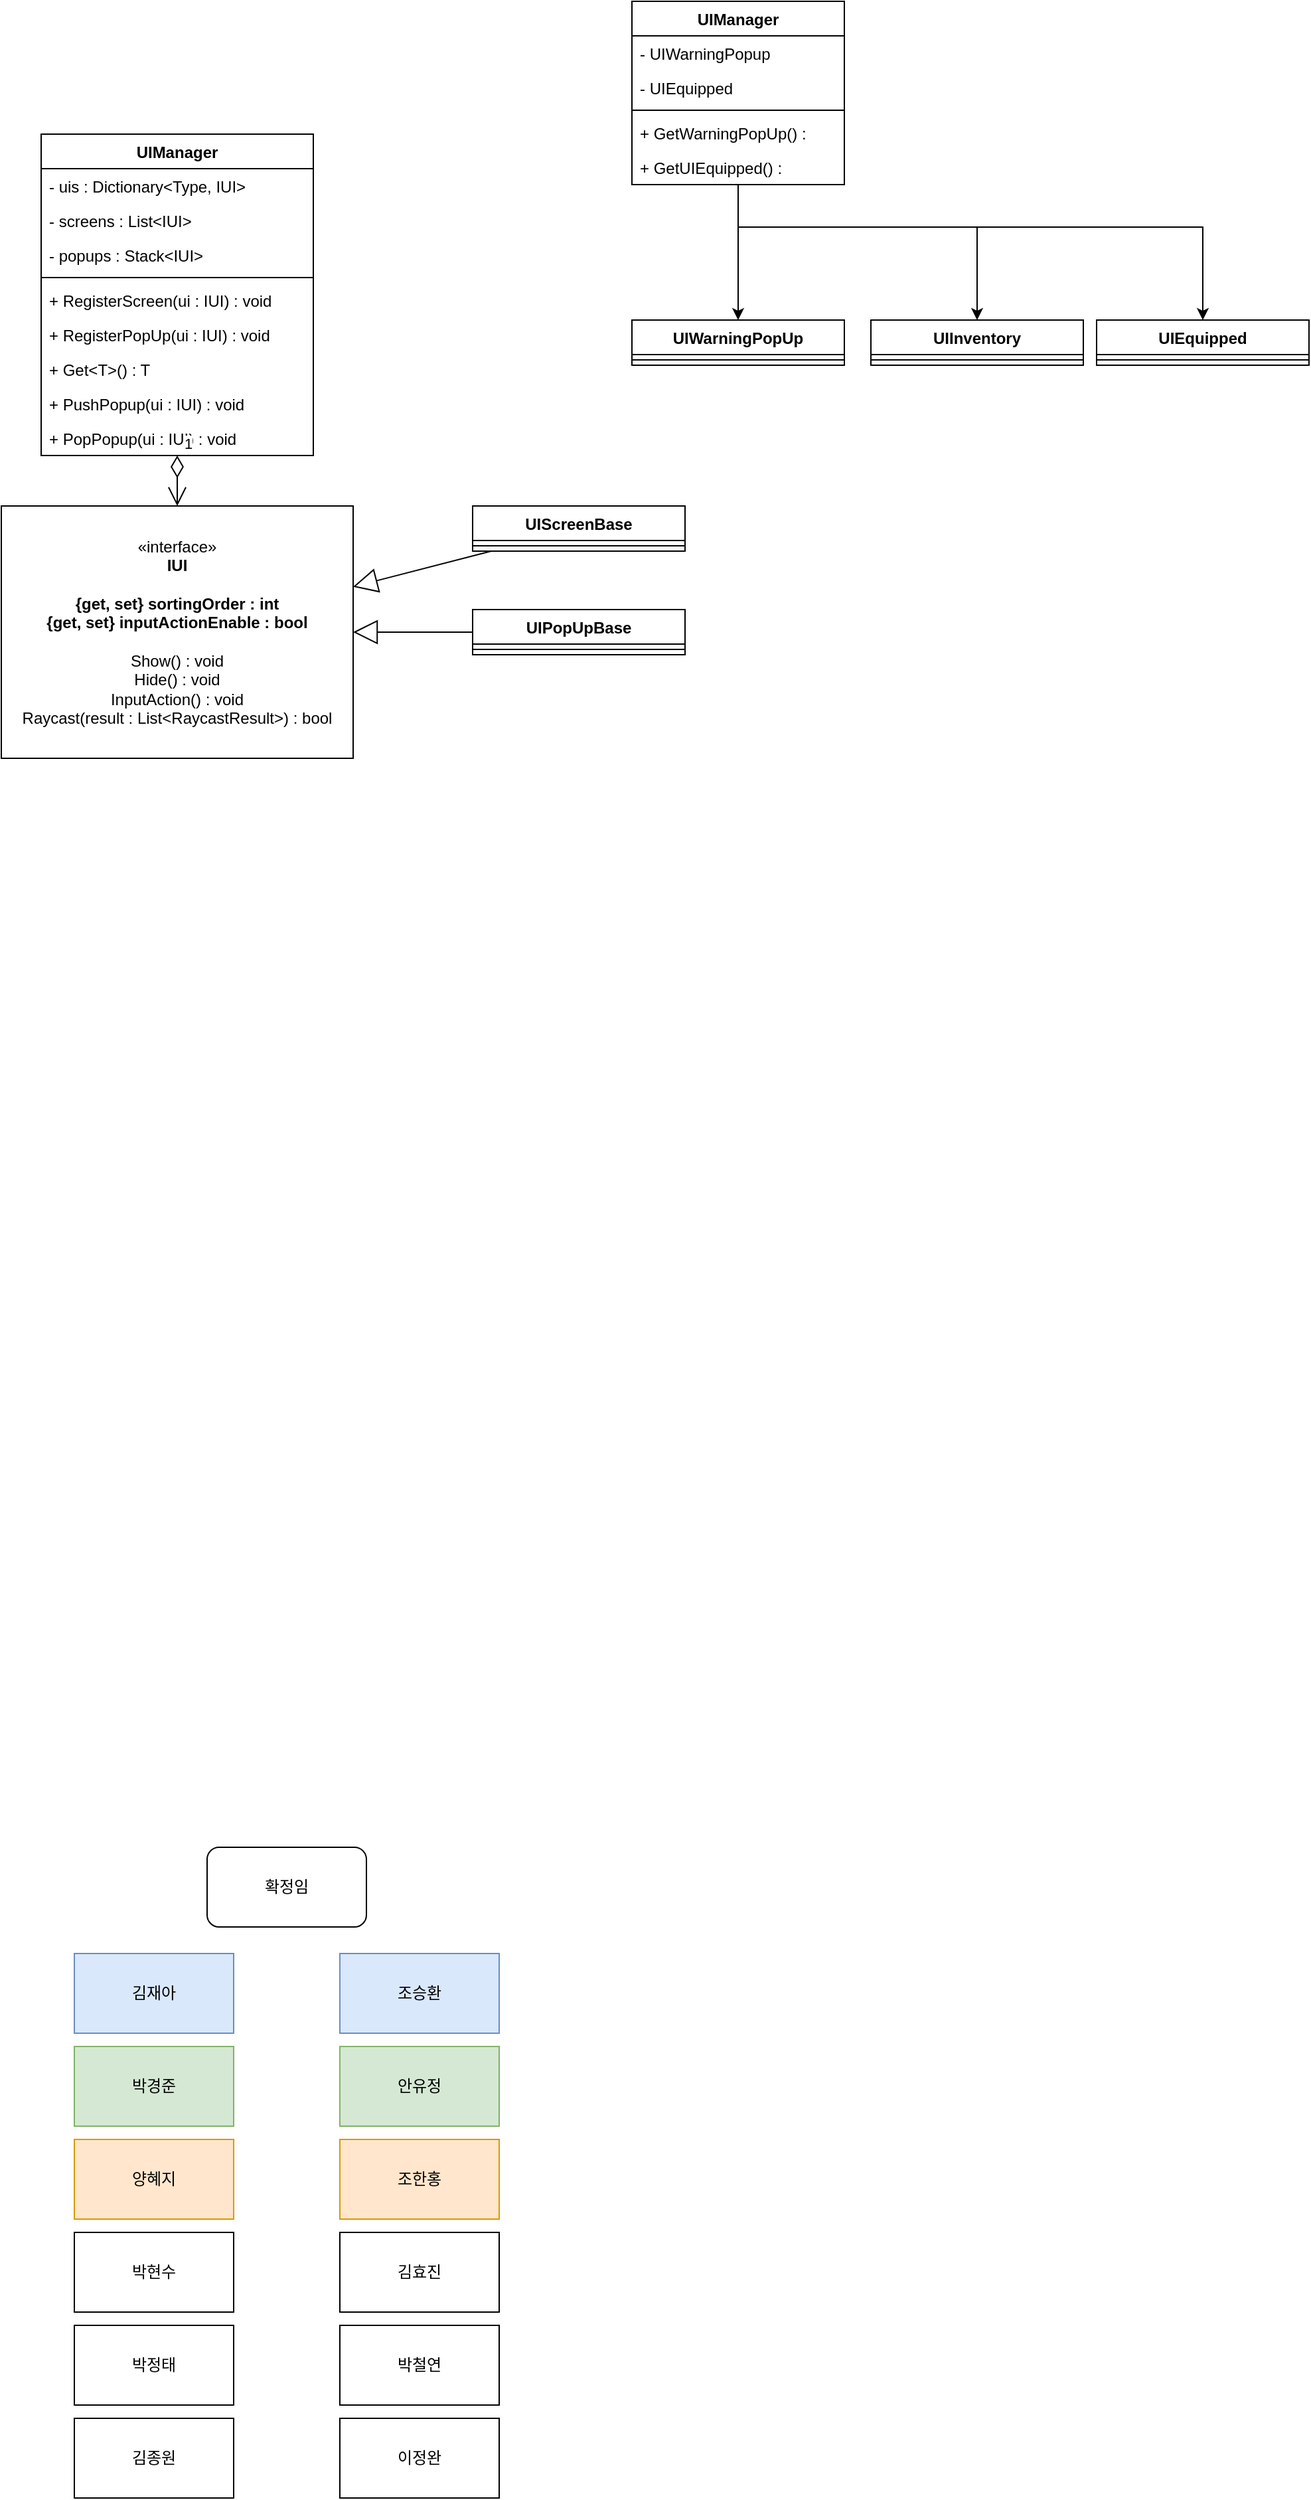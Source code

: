 <mxfile version="24.0.7" type="device">
  <diagram id="C5RBs43oDa-KdzZeNtuy" name="Page-1">
    <mxGraphModel dx="842" dy="2764" grid="1" gridSize="10" guides="1" tooltips="1" connect="1" arrows="1" fold="1" page="1" pageScale="1" pageWidth="827" pageHeight="1169" math="0" shadow="0">
      <root>
        <mxCell id="WIyWlLk6GJQsqaUBKTNV-0" />
        <mxCell id="WIyWlLk6GJQsqaUBKTNV-1" parent="WIyWlLk6GJQsqaUBKTNV-0" />
        <mxCell id="yjtGQ7RGN0hBUd9_Rbl--0" value="김재아" style="rounded=0;whiteSpace=wrap;html=1;fillColor=#dae8fc;strokeColor=#6c8ebf;" vertex="1" parent="WIyWlLk6GJQsqaUBKTNV-1">
          <mxGeometry x="80" y="40" width="120" height="60" as="geometry" />
        </mxCell>
        <mxCell id="yjtGQ7RGN0hBUd9_Rbl--1" value="김종원" style="rounded=0;whiteSpace=wrap;html=1;" vertex="1" parent="WIyWlLk6GJQsqaUBKTNV-1">
          <mxGeometry x="80" y="390" width="120" height="60" as="geometry" />
        </mxCell>
        <mxCell id="yjtGQ7RGN0hBUd9_Rbl--2" value="박정태" style="rounded=0;whiteSpace=wrap;html=1;" vertex="1" parent="WIyWlLk6GJQsqaUBKTNV-1">
          <mxGeometry x="80" y="320" width="120" height="60" as="geometry" />
        </mxCell>
        <mxCell id="yjtGQ7RGN0hBUd9_Rbl--3" value="박경준" style="rounded=0;whiteSpace=wrap;html=1;fillColor=#d5e8d4;strokeColor=#82b366;" vertex="1" parent="WIyWlLk6GJQsqaUBKTNV-1">
          <mxGeometry x="80" y="110" width="120" height="60" as="geometry" />
        </mxCell>
        <mxCell id="yjtGQ7RGN0hBUd9_Rbl--4" value="조한홍" style="rounded=0;whiteSpace=wrap;html=1;fillColor=#ffe6cc;strokeColor=#d79b00;" vertex="1" parent="WIyWlLk6GJQsqaUBKTNV-1">
          <mxGeometry x="280" y="180" width="120" height="60" as="geometry" />
        </mxCell>
        <mxCell id="yjtGQ7RGN0hBUd9_Rbl--5" value="조승환" style="rounded=0;whiteSpace=wrap;html=1;fillColor=#dae8fc;strokeColor=#6c8ebf;" vertex="1" parent="WIyWlLk6GJQsqaUBKTNV-1">
          <mxGeometry x="280" y="40" width="120" height="60" as="geometry" />
        </mxCell>
        <mxCell id="yjtGQ7RGN0hBUd9_Rbl--6" value="박현수" style="rounded=0;whiteSpace=wrap;html=1;" vertex="1" parent="WIyWlLk6GJQsqaUBKTNV-1">
          <mxGeometry x="80" y="250" width="120" height="60" as="geometry" />
        </mxCell>
        <mxCell id="yjtGQ7RGN0hBUd9_Rbl--7" value="박철연" style="rounded=0;whiteSpace=wrap;html=1;" vertex="1" parent="WIyWlLk6GJQsqaUBKTNV-1">
          <mxGeometry x="280" y="320" width="120" height="60" as="geometry" />
        </mxCell>
        <mxCell id="yjtGQ7RGN0hBUd9_Rbl--8" value="김효진" style="rounded=0;whiteSpace=wrap;html=1;" vertex="1" parent="WIyWlLk6GJQsqaUBKTNV-1">
          <mxGeometry x="280" y="250" width="120" height="60" as="geometry" />
        </mxCell>
        <mxCell id="yjtGQ7RGN0hBUd9_Rbl--9" value="양혜지" style="rounded=0;whiteSpace=wrap;html=1;fillColor=#ffe6cc;strokeColor=#d79b00;" vertex="1" parent="WIyWlLk6GJQsqaUBKTNV-1">
          <mxGeometry x="80" y="180" width="120" height="60" as="geometry" />
        </mxCell>
        <mxCell id="yjtGQ7RGN0hBUd9_Rbl--10" value="안유정" style="rounded=0;whiteSpace=wrap;html=1;fillColor=#d5e8d4;strokeColor=#82b366;" vertex="1" parent="WIyWlLk6GJQsqaUBKTNV-1">
          <mxGeometry x="280" y="110" width="120" height="60" as="geometry" />
        </mxCell>
        <mxCell id="yjtGQ7RGN0hBUd9_Rbl--11" value="이정완" style="rounded=0;whiteSpace=wrap;html=1;" vertex="1" parent="WIyWlLk6GJQsqaUBKTNV-1">
          <mxGeometry x="280" y="390" width="120" height="60" as="geometry" />
        </mxCell>
        <mxCell id="yjtGQ7RGN0hBUd9_Rbl--12" value="확정임" style="rounded=1;whiteSpace=wrap;html=1;" vertex="1" parent="WIyWlLk6GJQsqaUBKTNV-1">
          <mxGeometry x="180" y="-40" width="120" height="60" as="geometry" />
        </mxCell>
        <mxCell id="yjtGQ7RGN0hBUd9_Rbl--13" value="«interface»&lt;br&gt;&lt;b&gt;IUI&lt;/b&gt;&lt;div&gt;&lt;b&gt;&lt;br&gt;&lt;/b&gt;&lt;/div&gt;&lt;div&gt;&lt;b&gt;{get, set} sortingOrder : int&lt;/b&gt;&lt;/div&gt;&lt;div&gt;&lt;b&gt;{get, set} inputActionEnable : bool&lt;/b&gt;&lt;/div&gt;&lt;div&gt;&lt;b&gt;&lt;br&gt;&lt;/b&gt;&lt;/div&gt;&lt;div&gt;Show() : void&lt;/div&gt;&lt;div&gt;Hide() : void&lt;/div&gt;&lt;div&gt;InputAction() : void&lt;/div&gt;&lt;div&gt;Raycast(result : List&amp;lt;RaycastResult&amp;gt;) : bool&lt;/div&gt;" style="html=1;whiteSpace=wrap;" vertex="1" parent="WIyWlLk6GJQsqaUBKTNV-1">
          <mxGeometry x="25" y="-1050" width="265" height="190" as="geometry" />
        </mxCell>
        <mxCell id="yjtGQ7RGN0hBUd9_Rbl--16" value="UIScreenBase" style="swimlane;fontStyle=1;align=center;verticalAlign=top;childLayout=stackLayout;horizontal=1;startSize=26;horizontalStack=0;resizeParent=1;resizeParentMax=0;resizeLast=0;collapsible=1;marginBottom=0;whiteSpace=wrap;html=1;" vertex="1" parent="WIyWlLk6GJQsqaUBKTNV-1">
          <mxGeometry x="380" y="-1050" width="160" height="34" as="geometry" />
        </mxCell>
        <mxCell id="yjtGQ7RGN0hBUd9_Rbl--18" value="" style="line;strokeWidth=1;fillColor=none;align=left;verticalAlign=middle;spacingTop=-1;spacingLeft=3;spacingRight=3;rotatable=0;labelPosition=right;points=[];portConstraint=eastwest;strokeColor=inherit;" vertex="1" parent="yjtGQ7RGN0hBUd9_Rbl--16">
          <mxGeometry y="26" width="160" height="8" as="geometry" />
        </mxCell>
        <mxCell id="yjtGQ7RGN0hBUd9_Rbl--20" value="" style="endArrow=block;endSize=16;endFill=0;html=1;rounded=0;" edge="1" parent="WIyWlLk6GJQsqaUBKTNV-1" source="yjtGQ7RGN0hBUd9_Rbl--16" target="yjtGQ7RGN0hBUd9_Rbl--13">
          <mxGeometry width="160" relative="1" as="geometry">
            <mxPoint x="350" y="-900" as="sourcePoint" />
            <mxPoint x="510" y="-900" as="targetPoint" />
          </mxGeometry>
        </mxCell>
        <mxCell id="yjtGQ7RGN0hBUd9_Rbl--21" value="UIPopUpBase" style="swimlane;fontStyle=1;align=center;verticalAlign=top;childLayout=stackLayout;horizontal=1;startSize=26;horizontalStack=0;resizeParent=1;resizeParentMax=0;resizeLast=0;collapsible=1;marginBottom=0;whiteSpace=wrap;html=1;" vertex="1" parent="WIyWlLk6GJQsqaUBKTNV-1">
          <mxGeometry x="380" y="-972" width="160" height="34" as="geometry" />
        </mxCell>
        <mxCell id="yjtGQ7RGN0hBUd9_Rbl--22" value="" style="line;strokeWidth=1;fillColor=none;align=left;verticalAlign=middle;spacingTop=-1;spacingLeft=3;spacingRight=3;rotatable=0;labelPosition=right;points=[];portConstraint=eastwest;strokeColor=inherit;" vertex="1" parent="yjtGQ7RGN0hBUd9_Rbl--21">
          <mxGeometry y="26" width="160" height="8" as="geometry" />
        </mxCell>
        <mxCell id="yjtGQ7RGN0hBUd9_Rbl--23" value="" style="endArrow=block;endSize=16;endFill=0;html=1;rounded=0;" edge="1" parent="WIyWlLk6GJQsqaUBKTNV-1" source="yjtGQ7RGN0hBUd9_Rbl--21" target="yjtGQ7RGN0hBUd9_Rbl--13">
          <mxGeometry width="160" relative="1" as="geometry">
            <mxPoint x="404" y="-1006" as="sourcePoint" />
            <mxPoint x="300" y="-979" as="targetPoint" />
          </mxGeometry>
        </mxCell>
        <mxCell id="yjtGQ7RGN0hBUd9_Rbl--24" value="UIManager" style="swimlane;fontStyle=1;align=center;verticalAlign=top;childLayout=stackLayout;horizontal=1;startSize=26;horizontalStack=0;resizeParent=1;resizeParentMax=0;resizeLast=0;collapsible=1;marginBottom=0;whiteSpace=wrap;html=1;" vertex="1" parent="WIyWlLk6GJQsqaUBKTNV-1">
          <mxGeometry x="55" y="-1330" width="205" height="242" as="geometry" />
        </mxCell>
        <mxCell id="yjtGQ7RGN0hBUd9_Rbl--25" value="- uis : Dictionary&amp;lt;Type, IUI&amp;gt;" style="text;strokeColor=none;fillColor=none;align=left;verticalAlign=top;spacingLeft=4;spacingRight=4;overflow=hidden;rotatable=0;points=[[0,0.5],[1,0.5]];portConstraint=eastwest;whiteSpace=wrap;html=1;" vertex="1" parent="yjtGQ7RGN0hBUd9_Rbl--24">
          <mxGeometry y="26" width="205" height="26" as="geometry" />
        </mxCell>
        <mxCell id="yjtGQ7RGN0hBUd9_Rbl--29" value="- screens : List&amp;lt;IUI&amp;gt;" style="text;strokeColor=none;fillColor=none;align=left;verticalAlign=top;spacingLeft=4;spacingRight=4;overflow=hidden;rotatable=0;points=[[0,0.5],[1,0.5]];portConstraint=eastwest;whiteSpace=wrap;html=1;" vertex="1" parent="yjtGQ7RGN0hBUd9_Rbl--24">
          <mxGeometry y="52" width="205" height="26" as="geometry" />
        </mxCell>
        <mxCell id="yjtGQ7RGN0hBUd9_Rbl--30" value="- popups : Stack&amp;lt;IUI&amp;gt;" style="text;strokeColor=none;fillColor=none;align=left;verticalAlign=top;spacingLeft=4;spacingRight=4;overflow=hidden;rotatable=0;points=[[0,0.5],[1,0.5]];portConstraint=eastwest;whiteSpace=wrap;html=1;" vertex="1" parent="yjtGQ7RGN0hBUd9_Rbl--24">
          <mxGeometry y="78" width="205" height="26" as="geometry" />
        </mxCell>
        <mxCell id="yjtGQ7RGN0hBUd9_Rbl--26" value="" style="line;strokeWidth=1;fillColor=none;align=left;verticalAlign=middle;spacingTop=-1;spacingLeft=3;spacingRight=3;rotatable=0;labelPosition=right;points=[];portConstraint=eastwest;strokeColor=inherit;" vertex="1" parent="yjtGQ7RGN0hBUd9_Rbl--24">
          <mxGeometry y="104" width="205" height="8" as="geometry" />
        </mxCell>
        <mxCell id="yjtGQ7RGN0hBUd9_Rbl--27" value="+ RegisterScreen(ui : IUI) : void" style="text;strokeColor=none;fillColor=none;align=left;verticalAlign=top;spacingLeft=4;spacingRight=4;overflow=hidden;rotatable=0;points=[[0,0.5],[1,0.5]];portConstraint=eastwest;whiteSpace=wrap;html=1;" vertex="1" parent="yjtGQ7RGN0hBUd9_Rbl--24">
          <mxGeometry y="112" width="205" height="26" as="geometry" />
        </mxCell>
        <mxCell id="yjtGQ7RGN0hBUd9_Rbl--28" value="+ RegisterPopUp(ui : IUI) : void" style="text;strokeColor=none;fillColor=none;align=left;verticalAlign=top;spacingLeft=4;spacingRight=4;overflow=hidden;rotatable=0;points=[[0,0.5],[1,0.5]];portConstraint=eastwest;whiteSpace=wrap;html=1;" vertex="1" parent="yjtGQ7RGN0hBUd9_Rbl--24">
          <mxGeometry y="138" width="205" height="26" as="geometry" />
        </mxCell>
        <mxCell id="yjtGQ7RGN0hBUd9_Rbl--36" value="+ Get&amp;lt;T&amp;gt;() : T" style="text;strokeColor=none;fillColor=none;align=left;verticalAlign=top;spacingLeft=4;spacingRight=4;overflow=hidden;rotatable=0;points=[[0,0.5],[1,0.5]];portConstraint=eastwest;whiteSpace=wrap;html=1;" vertex="1" parent="yjtGQ7RGN0hBUd9_Rbl--24">
          <mxGeometry y="164" width="205" height="26" as="geometry" />
        </mxCell>
        <mxCell id="yjtGQ7RGN0hBUd9_Rbl--34" value="+ PushPopup(ui : IUI) : void" style="text;strokeColor=none;fillColor=none;align=left;verticalAlign=top;spacingLeft=4;spacingRight=4;overflow=hidden;rotatable=0;points=[[0,0.5],[1,0.5]];portConstraint=eastwest;whiteSpace=wrap;html=1;" vertex="1" parent="yjtGQ7RGN0hBUd9_Rbl--24">
          <mxGeometry y="190" width="205" height="26" as="geometry" />
        </mxCell>
        <mxCell id="yjtGQ7RGN0hBUd9_Rbl--35" value="+ PopPopup(ui : IUI) : void" style="text;strokeColor=none;fillColor=none;align=left;verticalAlign=top;spacingLeft=4;spacingRight=4;overflow=hidden;rotatable=0;points=[[0,0.5],[1,0.5]];portConstraint=eastwest;whiteSpace=wrap;html=1;" vertex="1" parent="yjtGQ7RGN0hBUd9_Rbl--24">
          <mxGeometry y="216" width="205" height="26" as="geometry" />
        </mxCell>
        <mxCell id="yjtGQ7RGN0hBUd9_Rbl--32" value="1" style="endArrow=open;html=1;endSize=12;startArrow=diamondThin;startSize=14;startFill=0;edgeStyle=orthogonalEdgeStyle;align=left;verticalAlign=bottom;rounded=0;" edge="1" parent="WIyWlLk6GJQsqaUBKTNV-1" source="yjtGQ7RGN0hBUd9_Rbl--24" target="yjtGQ7RGN0hBUd9_Rbl--13">
          <mxGeometry x="-1" y="3" relative="1" as="geometry">
            <mxPoint x="260" y="-1080" as="sourcePoint" />
            <mxPoint x="420" y="-1080" as="targetPoint" />
          </mxGeometry>
        </mxCell>
        <mxCell id="yjtGQ7RGN0hBUd9_Rbl--42" value="UIWarningPopUp" style="swimlane;fontStyle=1;align=center;verticalAlign=top;childLayout=stackLayout;horizontal=1;startSize=26;horizontalStack=0;resizeParent=1;resizeParentMax=0;resizeLast=0;collapsible=1;marginBottom=0;whiteSpace=wrap;html=1;" vertex="1" parent="WIyWlLk6GJQsqaUBKTNV-1">
          <mxGeometry x="500" y="-1190" width="160" height="34" as="geometry" />
        </mxCell>
        <mxCell id="yjtGQ7RGN0hBUd9_Rbl--43" value="" style="line;strokeWidth=1;fillColor=none;align=left;verticalAlign=middle;spacingTop=-1;spacingLeft=3;spacingRight=3;rotatable=0;labelPosition=right;points=[];portConstraint=eastwest;strokeColor=inherit;" vertex="1" parent="yjtGQ7RGN0hBUd9_Rbl--42">
          <mxGeometry y="26" width="160" height="8" as="geometry" />
        </mxCell>
        <mxCell id="yjtGQ7RGN0hBUd9_Rbl--44" value="UIInventory" style="swimlane;fontStyle=1;align=center;verticalAlign=top;childLayout=stackLayout;horizontal=1;startSize=26;horizontalStack=0;resizeParent=1;resizeParentMax=0;resizeLast=0;collapsible=1;marginBottom=0;whiteSpace=wrap;html=1;" vertex="1" parent="WIyWlLk6GJQsqaUBKTNV-1">
          <mxGeometry x="680" y="-1190" width="160" height="34" as="geometry" />
        </mxCell>
        <mxCell id="yjtGQ7RGN0hBUd9_Rbl--45" value="" style="line;strokeWidth=1;fillColor=none;align=left;verticalAlign=middle;spacingTop=-1;spacingLeft=3;spacingRight=3;rotatable=0;labelPosition=right;points=[];portConstraint=eastwest;strokeColor=inherit;" vertex="1" parent="yjtGQ7RGN0hBUd9_Rbl--44">
          <mxGeometry y="26" width="160" height="8" as="geometry" />
        </mxCell>
        <mxCell id="yjtGQ7RGN0hBUd9_Rbl--48" style="edgeStyle=orthogonalEdgeStyle;rounded=0;orthogonalLoop=1;jettySize=auto;html=1;" edge="1" parent="WIyWlLk6GJQsqaUBKTNV-1" source="yjtGQ7RGN0hBUd9_Rbl--46" target="yjtGQ7RGN0hBUd9_Rbl--42">
          <mxGeometry relative="1" as="geometry" />
        </mxCell>
        <mxCell id="yjtGQ7RGN0hBUd9_Rbl--49" style="edgeStyle=orthogonalEdgeStyle;rounded=0;orthogonalLoop=1;jettySize=auto;html=1;" edge="1" parent="WIyWlLk6GJQsqaUBKTNV-1" source="yjtGQ7RGN0hBUd9_Rbl--46" target="yjtGQ7RGN0hBUd9_Rbl--44">
          <mxGeometry relative="1" as="geometry">
            <Array as="points">
              <mxPoint x="580" y="-1260" />
              <mxPoint x="760" y="-1260" />
            </Array>
          </mxGeometry>
        </mxCell>
        <mxCell id="yjtGQ7RGN0hBUd9_Rbl--54" style="edgeStyle=orthogonalEdgeStyle;rounded=0;orthogonalLoop=1;jettySize=auto;html=1;" edge="1" parent="WIyWlLk6GJQsqaUBKTNV-1" source="yjtGQ7RGN0hBUd9_Rbl--46" target="yjtGQ7RGN0hBUd9_Rbl--52">
          <mxGeometry relative="1" as="geometry">
            <Array as="points">
              <mxPoint x="580" y="-1260" />
              <mxPoint x="930" y="-1260" />
            </Array>
          </mxGeometry>
        </mxCell>
        <mxCell id="yjtGQ7RGN0hBUd9_Rbl--46" value="UIManager" style="swimlane;fontStyle=1;align=center;verticalAlign=top;childLayout=stackLayout;horizontal=1;startSize=26;horizontalStack=0;resizeParent=1;resizeParentMax=0;resizeLast=0;collapsible=1;marginBottom=0;whiteSpace=wrap;html=1;" vertex="1" parent="WIyWlLk6GJQsqaUBKTNV-1">
          <mxGeometry x="500" y="-1430" width="160" height="138" as="geometry" />
        </mxCell>
        <mxCell id="yjtGQ7RGN0hBUd9_Rbl--50" value="- UIWarningPopup" style="text;strokeColor=none;fillColor=none;align=left;verticalAlign=top;spacingLeft=4;spacingRight=4;overflow=hidden;rotatable=0;points=[[0,0.5],[1,0.5]];portConstraint=eastwest;whiteSpace=wrap;html=1;" vertex="1" parent="yjtGQ7RGN0hBUd9_Rbl--46">
          <mxGeometry y="26" width="160" height="26" as="geometry" />
        </mxCell>
        <mxCell id="yjtGQ7RGN0hBUd9_Rbl--55" value="- UIEquipped" style="text;strokeColor=none;fillColor=none;align=left;verticalAlign=top;spacingLeft=4;spacingRight=4;overflow=hidden;rotatable=0;points=[[0,0.5],[1,0.5]];portConstraint=eastwest;whiteSpace=wrap;html=1;" vertex="1" parent="yjtGQ7RGN0hBUd9_Rbl--46">
          <mxGeometry y="52" width="160" height="26" as="geometry" />
        </mxCell>
        <mxCell id="yjtGQ7RGN0hBUd9_Rbl--47" value="" style="line;strokeWidth=1;fillColor=none;align=left;verticalAlign=middle;spacingTop=-1;spacingLeft=3;spacingRight=3;rotatable=0;labelPosition=right;points=[];portConstraint=eastwest;strokeColor=inherit;" vertex="1" parent="yjtGQ7RGN0hBUd9_Rbl--46">
          <mxGeometry y="78" width="160" height="8" as="geometry" />
        </mxCell>
        <mxCell id="yjtGQ7RGN0hBUd9_Rbl--51" value="+ GetWarningPopUp() :&amp;nbsp;" style="text;strokeColor=none;fillColor=none;align=left;verticalAlign=top;spacingLeft=4;spacingRight=4;overflow=hidden;rotatable=0;points=[[0,0.5],[1,0.5]];portConstraint=eastwest;whiteSpace=wrap;html=1;" vertex="1" parent="yjtGQ7RGN0hBUd9_Rbl--46">
          <mxGeometry y="86" width="160" height="26" as="geometry" />
        </mxCell>
        <mxCell id="yjtGQ7RGN0hBUd9_Rbl--56" value="+ GetUIEquipped() :" style="text;strokeColor=none;fillColor=none;align=left;verticalAlign=top;spacingLeft=4;spacingRight=4;overflow=hidden;rotatable=0;points=[[0,0.5],[1,0.5]];portConstraint=eastwest;whiteSpace=wrap;html=1;" vertex="1" parent="yjtGQ7RGN0hBUd9_Rbl--46">
          <mxGeometry y="112" width="160" height="26" as="geometry" />
        </mxCell>
        <mxCell id="yjtGQ7RGN0hBUd9_Rbl--52" value="UIEquipped" style="swimlane;fontStyle=1;align=center;verticalAlign=top;childLayout=stackLayout;horizontal=1;startSize=26;horizontalStack=0;resizeParent=1;resizeParentMax=0;resizeLast=0;collapsible=1;marginBottom=0;whiteSpace=wrap;html=1;" vertex="1" parent="WIyWlLk6GJQsqaUBKTNV-1">
          <mxGeometry x="850" y="-1190" width="160" height="34" as="geometry" />
        </mxCell>
        <mxCell id="yjtGQ7RGN0hBUd9_Rbl--53" value="" style="line;strokeWidth=1;fillColor=none;align=left;verticalAlign=middle;spacingTop=-1;spacingLeft=3;spacingRight=3;rotatable=0;labelPosition=right;points=[];portConstraint=eastwest;strokeColor=inherit;" vertex="1" parent="yjtGQ7RGN0hBUd9_Rbl--52">
          <mxGeometry y="26" width="160" height="8" as="geometry" />
        </mxCell>
      </root>
    </mxGraphModel>
  </diagram>
</mxfile>
